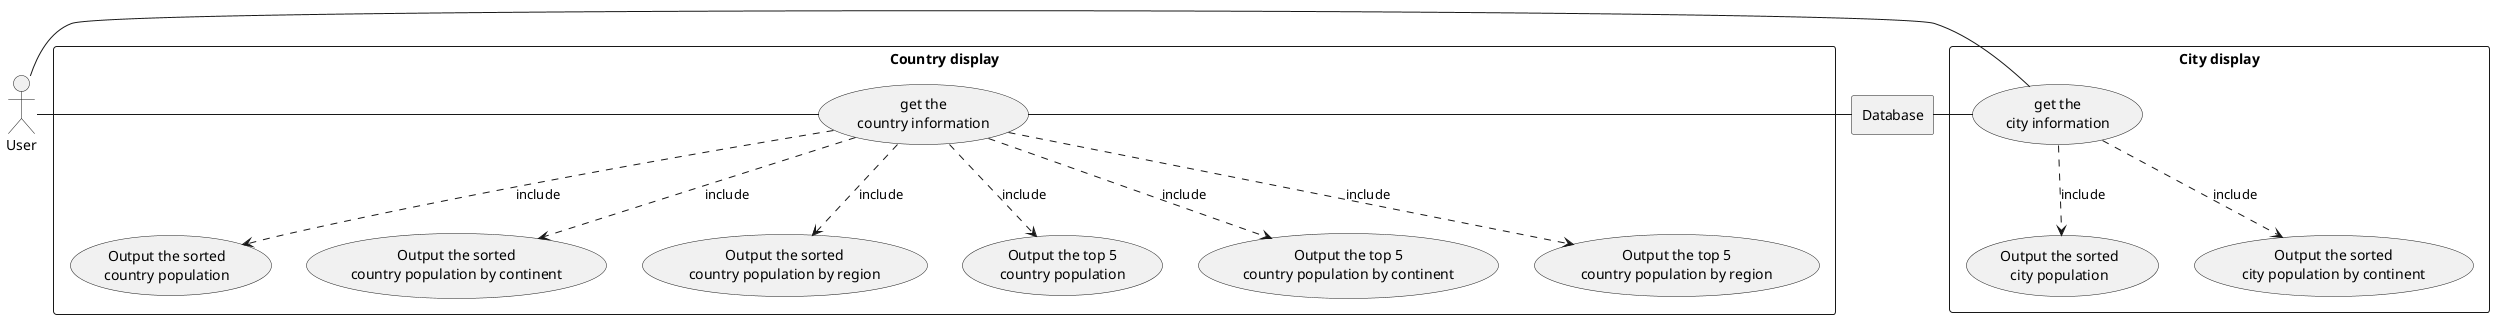@startuml

actor User as "User"

rectangle Database

rectangle "Country display" {
    usecase UC1 as "get the
    country information"

    usecase UC1a as "Output the sorted
    country population"

    usecase UC2a as "Output the sorted
    country population by continent"

    usecase UC3a as "Output the sorted
    country population by region"

    usecase UC4a as "Output the top 5
    country population"

    usecase UC5a as "Output the top 5
    country population by continent"

    usecase UC6a as "Output the top 5
    country population by region"

    User - UC1
    UC1 ..> UC1a : include
    UC1 ..> UC2a : include
    UC1 ..> UC3a : include
    UC1 ..> UC4a : include
    UC1 ..> UC5a : include
    UC1 ..> UC6a : include
    UC1 - Database
}

rectangle "City display" {
    usecase UC2 as "get the
    city information"

    usecase UC7a as "Output the sorted
    city population"

    usecase UC8a as "Output the sorted
    city population by continent"

    User - UC2
    UC2 ..> UC7a : include
    UC2 ..> UC8a : include
    UC2 - Database
}
@enduml